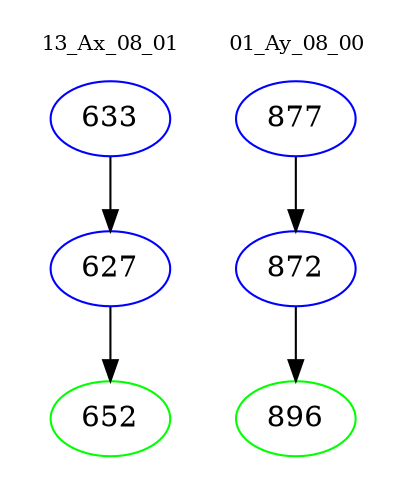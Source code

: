 digraph{
subgraph cluster_0 {
color = white
label = "13_Ax_08_01";
fontsize=10;
T0_633 [label="633", color="blue"]
T0_633 -> T0_627 [color="black"]
T0_627 [label="627", color="blue"]
T0_627 -> T0_652 [color="black"]
T0_652 [label="652", color="green"]
}
subgraph cluster_1 {
color = white
label = "01_Ay_08_00";
fontsize=10;
T1_877 [label="877", color="blue"]
T1_877 -> T1_872 [color="black"]
T1_872 [label="872", color="blue"]
T1_872 -> T1_896 [color="black"]
T1_896 [label="896", color="green"]
}
}
